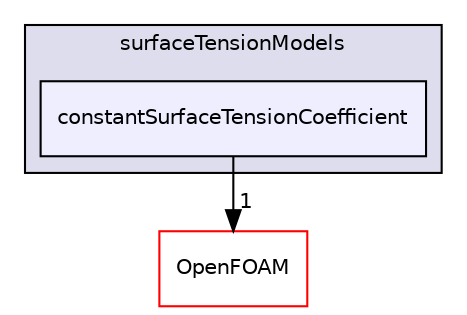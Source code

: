 digraph "src/phaseSystemModels/reactingEulerFoam/interfacialCompositionModels/surfaceTensionModels/constantSurfaceTensionCoefficient" {
  bgcolor=transparent;
  compound=true
  node [ fontsize="10", fontname="Helvetica"];
  edge [ labelfontsize="10", labelfontname="Helvetica"];
  subgraph clusterdir_bb8669c7acae018d9efc2868c152807b {
    graph [ bgcolor="#ddddee", pencolor="black", label="surfaceTensionModels" fontname="Helvetica", fontsize="10", URL="dir_bb8669c7acae018d9efc2868c152807b.html"]
  dir_a0e5257c2ad0a83a756ab23b400c4881 [shape=box, label="constantSurfaceTensionCoefficient", style="filled", fillcolor="#eeeeff", pencolor="black", URL="dir_a0e5257c2ad0a83a756ab23b400c4881.html"];
  }
  dir_c5473ff19b20e6ec4dfe5c310b3778a8 [shape=box label="OpenFOAM" color="red" URL="dir_c5473ff19b20e6ec4dfe5c310b3778a8.html"];
  dir_a0e5257c2ad0a83a756ab23b400c4881->dir_c5473ff19b20e6ec4dfe5c310b3778a8 [headlabel="1", labeldistance=1.5 headhref="dir_003061_002151.html"];
}

